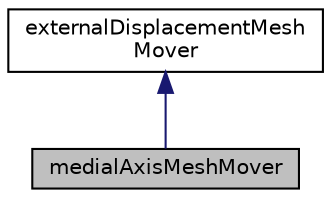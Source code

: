 digraph "medialAxisMeshMover"
{
  bgcolor="transparent";
  edge [fontname="Helvetica",fontsize="10",labelfontname="Helvetica",labelfontsize="10"];
  node [fontname="Helvetica",fontsize="10",shape=record];
  Node0 [label="medialAxisMeshMover",height=0.2,width=0.4,color="black", fillcolor="grey75", style="filled", fontcolor="black"];
  Node1 -> Node0 [dir="back",color="midnightblue",fontsize="10",style="solid",fontname="Helvetica"];
  Node1 [label="externalDisplacementMesh\lMover",height=0.2,width=0.4,color="black",URL="$a25845.html",tooltip="Virtual base class for mesh movers with externally provided displacement field giving the boundary co..."];
}
